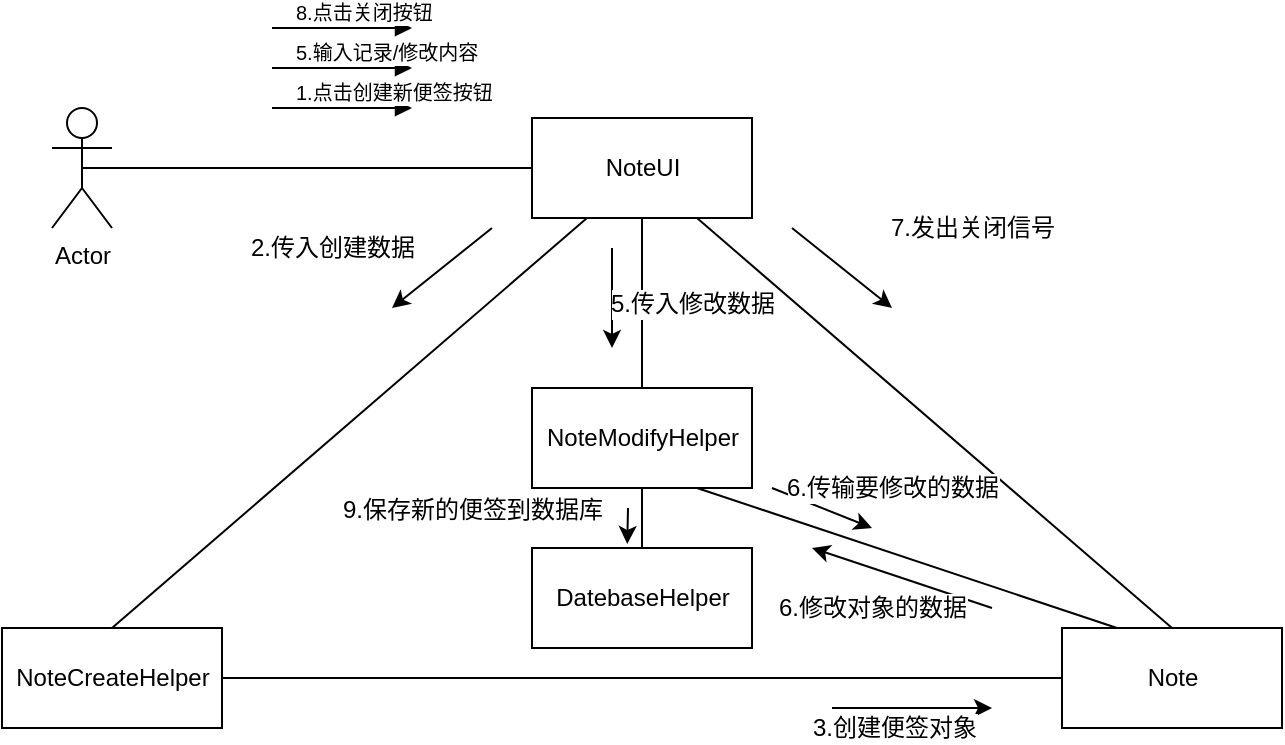 <mxfile version="12.2.4" pages="1"><diagram id="NjPy3cgBu3UWeTaJW43H" name="第 1 页"><mxGraphModel dx="805" dy="560" grid="1" gridSize="10" guides="1" tooltips="1" connect="1" arrows="1" fold="1" page="1" pageScale="1" pageWidth="827" pageHeight="1169" math="0" shadow="0"><root><mxCell id="0"/><mxCell id="1" parent="0"/><mxCell id="2" value="Actor" style="shape=umlActor;verticalLabelPosition=bottom;labelBackgroundColor=#ffffff;verticalAlign=top;html=1;" parent="1" vertex="1"><mxGeometry x="100" y="120" width="30" height="60" as="geometry"/></mxCell><mxCell id="3" value="NoteUI&lt;span style=&quot;color: rgba(0 , 0 , 0 , 0) ; font-family: monospace ; font-size: 0px&quot;&gt;%3CmxGraphModel%3E%3Croot%3E%3CmxCell%20id%3D%220%22%2F%3E%3CmxCell%20id%3D%221%22%20parent%3D%220%22%2F%3E%3CmxCell%20id%3D%222%22%20value%3D%22%22%20style%3D%22edgeStyle%3DorthogonalEdgeStyle%3Brounded%3D0%3BorthogonalLoop%3D1%3BjettySize%3Dauto%3Bhtml%3D1%3BentryX%3D0.1%3BentryY%3D0.59%3BentryDx%3D0%3BentryDy%3D0%3BentryPerimeter%3D0%3B%22%20edge%3D%221%22%20source%3D%228%22%20target%3D%2210%22%20parent%3D%221%22%3E%3CmxGeometry%20relative%3D%221%22%20as%3D%22geometry%22%3E%3CArray%20as%3D%22points%22%3E%3CmxPoint%20x%3D%22130%22%20y%3D%22144%22%2F%3E%3CmxPoint%20x%3D%22130%22%20y%3D%22144%22%2F%3E%3C%2FArray%3E%3C%2FmxGeometry%3E%3C%2FmxCell%3E%3CmxCell%20id%3D%223%22%20value%3D%22%E6%89%93%E5%BC%80%E4%BE%BF%E7%AD%BE%22%20style%3D%22text%3Bhtml%3D1%3Bresizable%3D0%3Bpoints%3D%5B%5D%3Balign%3Dcenter%3BverticalAlign%3Dmiddle%3BlabelBackgroundColor%3D%23ffffff%3B%22%20vertex%3D%221%22%20connectable%3D%220%22%20parent%3D%222%22%3E%3CmxGeometry%20x%3D%22-0.239%22%20y%3D%221%22%20relative%3D%221%22%20as%3D%22geometry%22%3E%3CmxPoint%20x%3D%229.5%22%20y%3D%22-3%22%20as%3D%22offset%22%2F%3E%3C%2FmxGeometry%3E%3C%2FmxCell%3E%3CmxCell%20id%3D%224%22%20value%3D%22%22%20style%3D%22edgeStyle%3DorthogonalEdgeStyle%3Brounded%3D0%3BorthogonalLoop%3D1%3BjettySize%3Dauto%3Bhtml%3D1%3B%22%20edge%3D%221%22%20source%3D%228%22%20target%3D%2211%22%20parent%3D%221%22%3E%3CmxGeometry%20relative%3D%221%22%20as%3D%22geometry%22%3E%3CArray%20as%3D%22points%22%3E%3CmxPoint%20x%3D%2290%22%20y%3D%22220%22%2F%3E%3CmxPoint%20x%3D%2290%22%20y%3D%22220%22%2F%3E%3C%2FArray%3E%3C%2FmxGeometry%3E%3C%2FmxCell%3E%3CmxCell%20id%3D%225%22%20value%3D%22%E9%95%BF%E6%8C%89%E7%89%B9%E6%AE%8A%E6%98%BE%E7%A4%BA%E7%9A%84%E5%86%85%E5%AE%B9%22%20style%3D%22text%3Bhtml%3D1%3Bresizable%3D0%3Bpoints%3D%5B%5D%3Balign%3Dcenter%3BverticalAlign%3Dmiddle%3BlabelBackgroundColor%3D%23ffffff%3B%22%20vertex%3D%221%22%20connectable%3D%220%22%20parent%3D%224%22%3E%3CmxGeometry%20x%3D%22-0.388%22%20relative%3D%221%22%20as%3D%22geometry%22%3E%3CmxPoint%20x%3D%2216.5%22%20y%3D%22-10%22%20as%3D%22offset%22%2F%3E%3C%2FmxGeometry%3E%3C%2FmxCell%3E%3CmxCell%20id%3D%226%22%20value%3D%22%22%20style%3D%22edgeStyle%3DorthogonalEdgeStyle%3Brounded%3D0%3BorthogonalLoop%3D1%3BjettySize%3Dauto%3Bhtml%3D1%3B%22%20edge%3D%221%22%20source%3D%228%22%20target%3D%229%22%20parent%3D%221%22%3E%3CmxGeometry%20relative%3D%221%22%20as%3D%22geometry%22%2F%3E%3C%2FmxCell%3E%3CmxCell%20id%3D%227%22%20value%3D%22%E7%82%B9%E5%87%BB%E5%8A%9F%E8%83%BD%E9%A1%B9%22%20style%3D%22text%3Bhtml%3D1%3Bresizable%3D0%3Bpoints%3D%5B%5D%3Balign%3Dcenter%3BverticalAlign%3Dmiddle%3BlabelBackgroundColor%3D%23ffffff%3B%22%20vertex%3D%221%22%20connectable%3D%220%22%20parent%3D%226%22%3E%3CmxGeometry%20x%3D%220.335%22%20relative%3D%221%22%20as%3D%22geometry%22%3E%3CmxPoint%20x%3D%22-26.5%22%20as%3D%22offset%22%2F%3E%3C%2FmxGeometry%3E%3C%2FmxCell%3E%3CmxCell%20id%3D%228%22%20value%3D%22User%22%20style%3D%22shape%3DumlLifeline%3Bparticipant%3DumlActor%3Bperimeter%3DlifelinePerimeter%3BwhiteSpace%3Dwrap%3Bhtml%3D1%3Bcontainer%3D1%3Bcollapsible%3D0%3BrecursiveResize%3D0%3BverticalAlign%3Dtop%3BspacingTop%3D36%3BlabelBackgroundColor%3D%23ffffff%3BoutlineConnect%3D0%3Bsize%3D40%3B%22%20vertex%3D%221%22%20parent%3D%221%22%3E%3CmxGeometry%20x%3D%2250%22%20y%3D%2260%22%20width%3D%2220%22%20height%3D%22500%22%20as%3D%22geometry%22%2F%3E%3C%2FmxCell%3E%3CmxCell%20id%3D%229%22%20value%3D%22QuickOperationForm%22%20style%3D%22shape%3DumlLifeline%3Bperimeter%3DlifelinePerimeter%3BwhiteSpace%3Dwrap%3Bhtml%3D1%3Bcontainer%3D1%3Bcollapsible%3D0%3BrecursiveResize%3D0%3BoutlineConnect%3D0%3B%22%20vertex%3D%221%22%20parent%3D%221%22%3E%3CmxGeometry%20x%3D%22110%22%20y%3D%2260%22%20width%3D%22115%22%20height%3D%22500%22%20as%3D%22geometry%22%2F%3E%3C%2FmxCell%3E%3CmxCell%20id%3D%2210%22%20value%3D%22%22%20style%3D%22html%3D1%3Bpoints%3D%5B%5D%3Bperimeter%3DorthogonalPerimeter%3B%22%20vertex%3D%221%22%20parent%3D%229%22%3E%3CmxGeometry%20x%3D%2252.5%22%20y%3D%2260%22%20width%3D%2210%22%20height%3D%2240%22%20as%3D%22geometry%22%2F%3E%3C%2FmxCell%3E%3CmxCell%20id%3D%2211%22%20value%3D%22%22%20style%3D%22html%3D1%3Bpoints%3D%5B%5D%3Bperimeter%3DorthogonalPerimeter%3B%22%20vertex%3D%221%22%20parent%3D%229%22%3E%3CmxGeometry%20x%3D%2252.5%22%20y%3D%22125%22%20width%3D%2210%22%20height%3D%2280%22%20as%3D%22geometry%22%2F%3E%3C%2FmxCell%3E%3CmxCell%20id%3D%2212%22%20value%3D%22%E6%8C%89%E6%A0%B7%E5%BC%8F%E6%98%BE%E7%A4%BA%E5%86%85%E5%AE%B9%22%20style%3D%22edgeStyle%3DorthogonalEdgeStyle%3Brounded%3D0%3BorthogonalLoop%3D1%3BjettySize%3Dauto%3Bhtml%3D1%3B%22%20edge%3D%221%22%20parent%3D%229%22%20source%3D%2211%22%20target%3D%2211%22%3E%3CmxGeometry%20x%3D%220.444%22%20y%3D%22-36%22%20relative%3D%221%22%20as%3D%22geometry%22%3E%3CmxPoint%20x%3D%2271%22%20y%3D%22-9%22%20as%3D%22offset%22%2F%3E%3CArray%20as%3D%22points%22%3E%3CmxPoint%20x%3D%2275%22%20y%3D%22180%22%2F%3E%3CmxPoint%20x%3D%2275%22%20y%3D%22200%22%2F%3E%3C%2FArray%3E%3C%2FmxGeometry%3E%3C%2FmxCell%3E%3CmxCell%20id%3D%2213%22%20value%3D%22%22%20style%3D%22html%3D1%3Bpoints%3D%5B%5D%3Bperimeter%3DorthogonalPerimeter%3B%22%20vertex%3D%221%22%20parent%3D%229%22%3E%3CmxGeometry%20x%3D%2252.5%22%20y%3D%22230%22%20width%3D%2210%22%20height%3D%22100%22%20as%3D%22geometry%22%2F%3E%3C%2FmxCell%3E%3CmxCell%20id%3D%2214%22%20value%3D%22%22%20style%3D%22edgeStyle%3DorthogonalEdgeStyle%3Brounded%3D0%3BorthogonalLoop%3D1%3BjettySize%3Dauto%3Bhtml%3D1%3BexitX%3D1.047%3BexitY%3D0.08%3BexitDx%3D0%3BexitDy%3D0%3BexitPerimeter%3D0%3B%22%20edge%3D%221%22%20parent%3D%229%22%20source%3D%2213%22%20target%3D%2213%22%3E%3CmxGeometry%20relative%3D%221%22%20as%3D%22geometry%22%3E%3CArray%20as%3D%22points%22%3E%3CmxPoint%20x%3D%2295%22%20y%3D%22280%22%2F%3E%3C%2FArray%3E%3C%2FmxGeometry%3E%3C%2FmxCell%3E%3CmxCell%20id%3D%2215%22%20value%3D%22%E5%BC%B9%E5%87%BA%E5%8A%9F%E8%83%BD%E9%A1%B9%22%20style%3D%22text%3Bhtml%3D1%3Bresizable%3D0%3Bpoints%3D%5B%5D%3Balign%3Dcenter%3BverticalAlign%3Dmiddle%3BlabelBackgroundColor%3D%23ffffff%3B%22%20vertex%3D%221%22%20connectable%3D%220%22%20parent%3D%2214%22%3E%3CmxGeometry%20x%3D%22-0.368%22%20y%3D%22-15%22%20relative%3D%221%22%20as%3D%22geometry%22%3E%3CmxPoint%20x%3D%2211.5%22%20y%3D%22-3%22%20as%3D%22offset%22%2F%3E%3C%2FmxGeometry%3E%3C%2FmxCell%3E%3CmxCell%20id%3D%2216%22%20value%3D%22QuickOperationController%22%20style%3D%22shape%3DumlLifeline%3Bperimeter%3DlifelinePerimeter%3BwhiteSpace%3Dwrap%3Bhtml%3D1%3Bcontainer%3D1%3Bcollapsible%3D0%3BrecursiveResize%3D0%3BoutlineConnect%3D0%3B%22%20vertex%3D%221%22%20parent%3D%221%22%3E%3CmxGeometry%20x%3D%22240%22%20y%3D%2260%22%20width%3D%22150%22%20height%3D%22500%22%20as%3D%22geometry%22%2F%3E%3C%2FmxCell%3E%3CmxCell%20id%3D%2217%22%20value%3D%22%22%20style%3D%22html%3D1%3Bpoints%3D%5B%5D%3Bperimeter%3DorthogonalPerimeter%3B%22%20vertex%3D%221%22%20parent%3D%2216%22%3E%3CmxGeometry%20x%3D%2270%22%20y%3D%2270%22%20width%3D%2210%22%20height%3D%2250%22%20as%3D%22geometry%22%2F%3E%3C%2FmxCell%3E%3CmxCell%20id%3D%2218%22%20value%3D%22%22%20style%3D%22html%3D1%3Bpoints%3D%5B%5D%3Bperimeter%3DorthogonalPerimeter%3B%22%20vertex%3D%221%22%20parent%3D%2216%22%3E%3CmxGeometry%20x%3D%2270%22%20y%3D%22150%22%20width%3D%2210%22%20height%3D%2260%22%20as%3D%22geometry%22%2F%3E%3C%2FmxCell%3E%3CmxCell%20id%3D%2219%22%20value%3D%22NoteContent%22%20style%3D%22shape%3DumlLifeline%3Bperimeter%3DlifelinePerimeter%3BwhiteSpace%3Dwrap%3Bhtml%3D1%3Bcontainer%3D1%3Bcollapsible%3D0%3BrecursiveResize%3D0%3BoutlineConnect%3D0%3B%22%20vertex%3D%221%22%20parent%3D%221%22%3E%3CmxGeometry%20x%3D%22420%22%20y%3D%2260%22%20width%3D%22120%22%20height%3D%22500%22%20as%3D%22geometry%22%2F%3E%3C%2FmxCell%3E%3CmxCell%20id%3D%2220%22%20value%3D%22%22%20style%3D%22html%3D1%3Bpoints%3D%5B%5D%3Bperimeter%3DorthogonalPerimeter%3B%22%20vertex%3D%221%22%20parent%3D%2219%22%3E%3CmxGeometry%20x%3D%2255%22%20y%3D%22110%22%20width%3D%2210%22%20height%3D%2220%22%20as%3D%22geometry%22%2F%3E%3C%2FmxCell%3E%3CmxCell%20id%3D%2221%22%20value%3D%22SpecialNoteContent%22%20style%3D%22html%3D1%3Bpoints%3D%5B%5D%3Bperimeter%3DorthogonalPerimeter%3Bshape%3DumlLifeline%3Bparticipant%3Dlabel%3BfontFamily%3DHelvetica%3BfontSize%3D12%3BfontColor%3D%23000000%3Balign%3Dcenter%3BstrokeColor%3D%23000000%3BfillColor%3D%23ffffff%3BrecursiveResize%3D0%3Bcontainer%3D1%3Bcollapsible%3D0%3B%22%20vertex%3D%221%22%20parent%3D%221%22%3E%3CmxGeometry%20x%3D%22560%22%20y%3D%2260%22%20width%3D%22130%22%20height%3D%22500%22%20as%3D%22geometry%22%2F%3E%3C%2FmxCell%3E%3CmxCell%20id%3D%2222%22%20value%3D%22%22%20style%3D%22html%3D1%3Bpoints%3D%5B%5D%3Bperimeter%3DorthogonalPerimeter%3B%22%20vertex%3D%221%22%20parent%3D%2221%22%3E%3CmxGeometry%20x%3D%2260%22%20y%3D%22115%22%20width%3D%2210%22%20height%3D%2230%22%20as%3D%22geometry%22%2F%3E%3C%2FmxCell%3E%3CmxCell%20id%3D%2223%22%20value%3D%22%22%20style%3D%22html%3D1%3Bpoints%3D%5B%5D%3Bperimeter%3DorthogonalPerimeter%3B%22%20vertex%3D%221%22%20parent%3D%2221%22%3E%3CmxGeometry%20x%3D%2260%22%20y%3D%22170%22%20width%3D%2210%22%20height%3D%2260%22%20as%3D%22geometry%22%2F%3E%3C%2FmxCell%3E%3CmxCell%20id%3D%2224%22%20value%3D%22%E6%9F%A5%E8%AF%A2%E4%BE%BF%E7%AD%BE%E5%86%85%E5%AE%B9%22%20style%3D%22edgeStyle%3DorthogonalEdgeStyle%3Brounded%3D0%3BorthogonalLoop%3D1%3BjettySize%3Dauto%3Bhtml%3D1%3B%22%20edge%3D%221%22%20source%3D%2210%22%20target%3D%2217%22%20parent%3D%221%22%3E%3CmxGeometry%20relative%3D%221%22%20as%3D%22geometry%22%3E%3CArray%20as%3D%22points%22%3E%3CmxPoint%20x%3D%22240%22%20y%3D%22155%22%2F%3E%3CmxPoint%20x%3D%22240%22%20y%3D%22155%22%2F%3E%3C%2FArray%3E%3C%2FmxGeometry%3E%3C%2FmxCell%3E%3CmxCell%20id%3D%2225%22%20value%3D%22%22%20style%3D%22edgeStyle%3DorthogonalEdgeStyle%3Brounded%3D0%3BorthogonalLoop%3D1%3BjettySize%3Dauto%3Bhtml%3D1%3B%22%20edge%3D%221%22%20source%3D%2213%22%20target%3D%2229%22%20parent%3D%221%22%3E%3CmxGeometry%20relative%3D%221%22%20as%3D%22geometry%22%3E%3CArray%20as%3D%22points%22%3E%3CmxPoint%20x%3D%22730%22%20y%3D%22370%22%2F%3E%3CmxPoint%20x%3D%22730%22%20y%3D%22370%22%2F%3E%3C%2FArray%3E%3CmxPoint%20x%3D%22310%22%20y%3D%22380%22%20as%3D%22targetPoint%22%2F%3E%3C%2FmxGeometry%3E%3C%2FmxCell%3E%3CmxCell%20id%3D%2226%22%20value%3D%22%E8%B0%83%E7%94%A8%E6%9C%8D%E5%8A%A1%22%20style%3D%22text%3Bhtml%3D1%3Bresizable%3D0%3Bpoints%3D%5B%5D%3Balign%3Dcenter%3BverticalAlign%3Dmiddle%3BlabelBackgroundColor%3D%23ffffff%3B%22%20vertex%3D%221%22%20connectable%3D%220%22%20parent%3D%2225%22%3E%3CmxGeometry%20x%3D%22-0.014%22%20y%3D%226%22%20relative%3D%221%22%20as%3D%22geometry%22%3E%3CmxPoint%20x%3D%22-6%22%20y%3D%226%22%20as%3D%22offset%22%2F%3E%3C%2FmxGeometry%3E%3C%2FmxCell%3E%3CmxCell%20id%3D%2227%22%20value%3D%22%E6%9F%A5%E8%AF%A2%E4%BE%BF%E7%AD%BE%E5%86%85%E5%AE%B9%22%20style%3D%22edgeStyle%3DorthogonalEdgeStyle%3Brounded%3D0%3BorthogonalLoop%3D1%3BjettySize%3Dauto%3Bhtml%3D1%3B%22%20edge%3D%221%22%20source%3D%2217%22%20target%3D%2220%22%20parent%3D%221%22%3E%3CmxGeometry%20relative%3D%221%22%20as%3D%22geometry%22%3E%3CmxPoint%20x%3D%22400%22%20y%3D%22175%22%20as%3D%22targetPoint%22%2F%3E%3CArray%20as%3D%22points%22%3E%3CmxPoint%20x%3D%22460%22%20y%3D%22170%22%2F%3E%3CmxPoint%20x%3D%22460%22%20y%3D%22170%22%2F%3E%3C%2FArray%3E%3C%2FmxGeometry%3E%3C%2FmxCell%3E%3CmxCell%20id%3D%2228%22%20value%3D%22ServiceItem%22%20style%3D%22html%3D1%3Bpoints%3D%5B%5D%3Bperimeter%3DorthogonalPerimeter%3Bshape%3DumlLifeline%3Bparticipant%3Dlabel%3BfontFamily%3DHelvetica%3BfontSize%3D12%3BfontColor%3D%23000000%3Balign%3Dcenter%3BstrokeColor%3D%23000000%3BfillColor%3D%23ffffff%3BrecursiveResize%3D0%3Bcontainer%3D1%3Bcollapsible%3D0%3B%22%20vertex%3D%221%22%20parent%3D%221%22%3E%3CmxGeometry%20x%3D%22860%22%20y%3D%2260%22%20width%3D%22130%22%20height%3D%22500%22%20as%3D%22geometry%22%2F%3E%3C%2FmxCell%3E%3CmxCell%20id%3D%2229%22%20value%3D%22%22%20style%3D%22html%3D1%3Bpoints%3D%5B%5D%3Bperimeter%3DorthogonalPerimeter%3B%22%20vertex%3D%221%22%20parent%3D%2228%22%3E%3CmxGeometry%20x%3D%2260%22%20y%3D%22290%22%20width%3D%2210%22%20height%3D%2260%22%20as%3D%22geometry%22%2F%3E%3C%2FmxCell%3E%3CmxCell%20id%3D%2230%22%20value%3D%22NoteStyle%22%20style%3D%22html%3D1%3Bpoints%3D%5B%5D%3Bperimeter%3DorthogonalPerimeter%3Bshape%3DumlLifeline%3Bparticipant%3Dlabel%3BfontFamily%3DHelvetica%3BfontSize%3D12%3BfontColor%3D%23000000%3Balign%3Dcenter%3BstrokeColor%3D%23000000%3BfillColor%3D%23ffffff%3BrecursiveResize%3D0%3Bcontainer%3D1%3Bcollapsible%3D0%3B%22%20vertex%3D%221%22%20parent%3D%221%22%3E%3CmxGeometry%20x%3D%22710%22%20y%3D%2260%22%20width%3D%22130%22%20height%3D%22500%22%20as%3D%22geometry%22%2F%3E%3C%2FmxCell%3E%3CmxCell%20id%3D%2231%22%20value%3D%22%22%20style%3D%22html%3D1%3Bpoints%3D%5B%5D%3Bperimeter%3DorthogonalPerimeter%3B%22%20vertex%3D%221%22%20parent%3D%2230%22%3E%3CmxGeometry%20x%3D%2260%22%20y%3D%2280%22%20width%3D%2210%22%20height%3D%2240%22%20as%3D%22geometry%22%2F%3E%3C%2FmxCell%3E%3CmxCell%20id%3D%2232%22%20value%3D%22%22%20style%3D%22edgeStyle%3DorthogonalEdgeStyle%3Brounded%3D0%3BorthogonalLoop%3D1%3BjettySize%3Dauto%3Bhtml%3D1%3B%22%20edge%3D%221%22%20source%3D%2220%22%20target%3D%2222%22%20parent%3D%221%22%3E%3CmxGeometry%20relative%3D%221%22%20as%3D%22geometry%22%3E%3CArray%20as%3D%22points%22%3E%3CmxPoint%20x%3D%22510%22%20y%3D%22190%22%2F%3E%3CmxPoint%20x%3D%22510%22%20y%3D%22190%22%2F%3E%3C%2FArray%3E%3C%2FmxGeometry%3E%3C%2FmxCell%3E%3CmxCell%20id%3D%2233%22%20value%3D%22%E6%9F%A5%E8%AF%A2%E4%BE%BF%E7%AD%BE%E5%86%85%E5%AE%B9%22%20style%3D%22text%3Bhtml%3D1%3Bresizable%3D0%3Bpoints%3D%5B%5D%3Balign%3Dcenter%3BverticalAlign%3Dmiddle%3BlabelBackgroundColor%3D%23ffffff%3B%22%20vertex%3D%221%22%20connectable%3D%220%22%20parent%3D%2232%22%3E%3CmxGeometry%20x%3D%22-0.156%22%20y%3D%22-1%22%20relative%3D%221%22%20as%3D%22geometry%22%3E%3CmxPoint%20as%3D%22offset%22%2F%3E%3C%2FmxGeometry%3E%3C%2FmxCell%3E%3CmxCell%20id%3D%2234%22%20value%3D%22%22%20style%3D%22edgeStyle%3DorthogonalEdgeStyle%3Brounded%3D0%3BorthogonalLoop%3D1%3BjettySize%3Dauto%3Bhtml%3D1%3B%22%20edge%3D%221%22%20source%3D%2217%22%20target%3D%2231%22%20parent%3D%221%22%3E%3CmxGeometry%20relative%3D%221%22%20as%3D%22geometry%22%3E%3CmxPoint%20x%3D%22400%22%20y%3D%22155%22%20as%3D%22targetPoint%22%2F%3E%3CArray%20as%3D%22points%22%3E%3CmxPoint%20x%3D%22400%22%20y%3D%22150%22%2F%3E%3CmxPoint%20x%3D%22400%22%20y%3D%22150%22%2F%3E%3C%2FArray%3E%3C%2FmxGeometry%3E%3C%2FmxCell%3E%3CmxCell%20id%3D%2235%22%20value%3D%22%E6%9F%A5%E8%AF%A2%E4%BE%BF%E7%AD%BE%E6%A0%B7%E5%BC%8F%22%20style%3D%22text%3Bhtml%3D1%3Bresizable%3D0%3Bpoints%3D%5B%5D%3Balign%3Dcenter%3BverticalAlign%3Dmiddle%3BlabelBackgroundColor%3D%23ffffff%3B%22%20vertex%3D%221%22%20connectable%3D%220%22%20parent%3D%2234%22%3E%3CmxGeometry%20x%3D%22-0.169%22%20y%3D%22-2%22%20relative%3D%221%22%20as%3D%22geometry%22%3E%3CmxPoint%20as%3D%22offset%22%2F%3E%3C%2FmxGeometry%3E%3C%2FmxCell%3E%3CmxCell%20id%3D%2236%22%20value%3D%22%22%20style%3D%22edgeStyle%3DorthogonalEdgeStyle%3Brounded%3D0%3BorthogonalLoop%3D1%3BjettySize%3Dauto%3Bhtml%3D1%3B%22%20edge%3D%221%22%20source%3D%2211%22%20target%3D%2218%22%20parent%3D%221%22%3E%3CmxGeometry%20relative%3D%221%22%20as%3D%22geometry%22%3E%3CArray%20as%3D%22points%22%3E%3CmxPoint%20x%3D%22280%22%20y%3D%22225%22%2F%3E%3CmxPoint%20x%3D%22280%22%20y%3D%22225%22%2F%3E%3C%2FArray%3E%3C%2FmxGeometry%3E%3C%2FmxCell%3E%3CmxCell%20id%3D%2237%22%20value%3D%22%E6%9F%A5%E8%AF%A2%E5%AF%B9%E5%BA%94%E5%8A%9F%E8%83%BD%22%20style%3D%22text%3Bhtml%3D1%3Bresizable%3D0%3Bpoints%3D%5B%5D%3Balign%3Dcenter%3BverticalAlign%3Dmiddle%3BlabelBackgroundColor%3D%23ffffff%3B%22%20vertex%3D%221%22%20connectable%3D%220%22%20parent%3D%2236%22%3E%3CmxGeometry%20x%3D%220.564%22%20y%3D%22-51%22%20relative%3D%221%22%20as%3D%22geometry%22%3E%3CmxPoint%20x%3D%22-50%22%20y%3D%22-50%22%20as%3D%22offset%22%2F%3E%3C%2FmxGeometry%3E%3C%2FmxCell%3E%3CmxCell%20id%3D%2238%22%20value%3D%22%22%20style%3D%22edgeStyle%3DorthogonalEdgeStyle%3Brounded%3D0%3BorthogonalLoop%3D1%3BjettySize%3Dauto%3Bhtml%3D1%3B%22%20edge%3D%221%22%20source%3D%2218%22%20target%3D%2223%22%20parent%3D%221%22%3E%3CmxGeometry%20relative%3D%221%22%20as%3D%22geometry%22%3E%3CmxPoint%20x%3D%22400%22%20y%3D%22240%22%20as%3D%22targetPoint%22%2F%3E%3CArray%20as%3D%22points%22%3E%3CmxPoint%20x%3D%22400%22%20y%3D%22260%22%2F%3E%3CmxPoint%20x%3D%22400%22%20y%3D%22260%22%2F%3E%3C%2FArray%3E%3C%2FmxGeometry%3E%3C%2FmxCell%3E%3CmxCell%20id%3D%2239%22%20value%3D%22%E6%9F%A5%E8%AF%A2%E5%AF%B9%E5%BA%94%E5%8A%9F%E8%83%BD%22%20style%3D%22text%3Bhtml%3D1%3Bresizable%3D0%3Bpoints%3D%5B%5D%3Balign%3Dcenter%3BverticalAlign%3Dmiddle%3BlabelBackgroundColor%3D%23ffffff%3B%22%20vertex%3D%221%22%20connectable%3D%220%22%20parent%3D%2238%22%3E%3CmxGeometry%20x%3D%22-0.073%22%20y%3D%22-3%22%20relative%3D%221%22%20as%3D%22geometry%22%3E%3CmxPoint%20as%3D%22offset%22%2F%3E%3C%2FmxGeometry%3E%3C%2FmxCell%3E%3C%2Froot%3E%3C%2FmxGraphModel%3E&lt;/span&gt;&lt;span style=&quot;color: rgba(0 , 0 , 0 , 0) ; font-family: monospace ; font-size: 0px&quot;&gt;%3CmxGraphModel%3E%3Croot%3E%3CmxCell%20id%3D%220%22%2F%3E%3CmxCell%20id%3D%221%22%20parent%3D%220%22%2F%3E%3CmxCell%20id%3D%222%22%20value%3D%22%22%20style%3D%22edgeStyle%3DorthogonalEdgeStyle%3Brounded%3D0%3BorthogonalLoop%3D1%3BjettySize%3Dauto%3Bhtml%3D1%3BentryX%3D0.1%3BentryY%3D0.59%3BentryDx%3D0%3BentryDy%3D0%3BentryPerimeter%3D0%3B%22%20edge%3D%221%22%20source%3D%228%22%20target%3D%2210%22%20parent%3D%221%22%3E%3CmxGeometry%20relative%3D%221%22%20as%3D%22geometry%22%3E%3CArray%20as%3D%22points%22%3E%3CmxPoint%20x%3D%22130%22%20y%3D%22144%22%2F%3E%3CmxPoint%20x%3D%22130%22%20y%3D%22144%22%2F%3E%3C%2FArray%3E%3C%2FmxGeometry%3E%3C%2FmxCell%3E%3CmxCell%20id%3D%223%22%20value%3D%22%E6%89%93%E5%BC%80%E4%BE%BF%E7%AD%BE%22%20style%3D%22text%3Bhtml%3D1%3Bresizable%3D0%3Bpoints%3D%5B%5D%3Balign%3Dcenter%3BverticalAlign%3Dmiddle%3BlabelBackgroundColor%3D%23ffffff%3B%22%20vertex%3D%221%22%20connectable%3D%220%22%20parent%3D%222%22%3E%3CmxGeometry%20x%3D%22-0.239%22%20y%3D%221%22%20relative%3D%221%22%20as%3D%22geometry%22%3E%3CmxPoint%20x%3D%229.5%22%20y%3D%22-3%22%20as%3D%22offset%22%2F%3E%3C%2FmxGeometry%3E%3C%2FmxCell%3E%3CmxCell%20id%3D%224%22%20value%3D%22%22%20style%3D%22edgeStyle%3DorthogonalEdgeStyle%3Brounded%3D0%3BorthogonalLoop%3D1%3BjettySize%3Dauto%3Bhtml%3D1%3B%22%20edge%3D%221%22%20source%3D%228%22%20target%3D%2211%22%20parent%3D%221%22%3E%3CmxGeometry%20relative%3D%221%22%20as%3D%22geometry%22%3E%3CArray%20as%3D%22points%22%3E%3CmxPoint%20x%3D%2290%22%20y%3D%22220%22%2F%3E%3CmxPoint%20x%3D%2290%22%20y%3D%22220%22%2F%3E%3C%2FArray%3E%3C%2FmxGeometry%3E%3C%2FmxCell%3E%3CmxCell%20id%3D%225%22%20value%3D%22%E9%95%BF%E6%8C%89%E7%89%B9%E6%AE%8A%E6%98%BE%E7%A4%BA%E7%9A%84%E5%86%85%E5%AE%B9%22%20style%3D%22text%3Bhtml%3D1%3Bresizable%3D0%3Bpoints%3D%5B%5D%3Balign%3Dcenter%3BverticalAlign%3Dmiddle%3BlabelBackgroundColor%3D%23ffffff%3B%22%20vertex%3D%221%22%20connectable%3D%220%22%20parent%3D%224%22%3E%3CmxGeometry%20x%3D%22-0.388%22%20relative%3D%221%22%20as%3D%22geometry%22%3E%3CmxPoint%20x%3D%2216.5%22%20y%3D%22-10%22%20as%3D%22offset%22%2F%3E%3C%2FmxGeometry%3E%3C%2FmxCell%3E%3CmxCell%20id%3D%226%22%20value%3D%22%22%20style%3D%22edgeStyle%3DorthogonalEdgeStyle%3Brounded%3D0%3BorthogonalLoop%3D1%3BjettySize%3Dauto%3Bhtml%3D1%3B%22%20edge%3D%221%22%20source%3D%228%22%20target%3D%229%22%20parent%3D%221%22%3E%3CmxGeometry%20relative%3D%221%22%20as%3D%22geometry%22%2F%3E%3C%2FmxCell%3E%3CmxCell%20id%3D%227%22%20value%3D%22%E7%82%B9%E5%87%BB%E5%8A%9F%E8%83%BD%E9%A1%B9%22%20style%3D%22text%3Bhtml%3D1%3Bresizable%3D0%3Bpoints%3D%5B%5D%3Balign%3Dcenter%3BverticalAlign%3Dmiddle%3BlabelBackgroundColor%3D%23ffffff%3B%22%20vertex%3D%221%22%20connectable%3D%220%22%20parent%3D%226%22%3E%3CmxGeometry%20x%3D%220.335%22%20relative%3D%221%22%20as%3D%22geometry%22%3E%3CmxPoint%20x%3D%22-26.5%22%20as%3D%22offset%22%2F%3E%3C%2FmxGeometry%3E%3C%2FmxCell%3E%3CmxCell%20id%3D%228%22%20value%3D%22User%22%20style%3D%22shape%3DumlLifeline%3Bparticipant%3DumlActor%3Bperimeter%3DlifelinePerimeter%3BwhiteSpace%3Dwrap%3Bhtml%3D1%3Bcontainer%3D1%3Bcollapsible%3D0%3BrecursiveResize%3D0%3BverticalAlign%3Dtop%3BspacingTop%3D36%3BlabelBackgroundColor%3D%23ffffff%3BoutlineConnect%3D0%3Bsize%3D40%3B%22%20vertex%3D%221%22%20parent%3D%221%22%3E%3CmxGeometry%20x%3D%2250%22%20y%3D%2260%22%20width%3D%2220%22%20height%3D%22500%22%20as%3D%22geometry%22%2F%3E%3C%2FmxCell%3E%3CmxCell%20id%3D%229%22%20value%3D%22QuickOperationForm%22%20style%3D%22shape%3DumlLifeline%3Bperimeter%3DlifelinePerimeter%3BwhiteSpace%3Dwrap%3Bhtml%3D1%3Bcontainer%3D1%3Bcollapsible%3D0%3BrecursiveResize%3D0%3BoutlineConnect%3D0%3B%22%20vertex%3D%221%22%20parent%3D%221%22%3E%3CmxGeometry%20x%3D%22110%22%20y%3D%2260%22%20width%3D%22115%22%20height%3D%22500%22%20as%3D%22geometry%22%2F%3E%3C%2FmxCell%3E%3CmxCell%20id%3D%2210%22%20value%3D%22%22%20style%3D%22html%3D1%3Bpoints%3D%5B%5D%3Bperimeter%3DorthogonalPerimeter%3B%22%20vertex%3D%221%22%20parent%3D%229%22%3E%3CmxGeometry%20x%3D%2252.5%22%20y%3D%2260%22%20width%3D%2210%22%20height%3D%2240%22%20as%3D%22geometry%22%2F%3E%3C%2FmxCell%3E%3CmxCell%20id%3D%2211%22%20value%3D%22%22%20style%3D%22html%3D1%3Bpoints%3D%5B%5D%3Bperimeter%3DorthogonalPerimeter%3B%22%20vertex%3D%221%22%20parent%3D%229%22%3E%3CmxGeometry%20x%3D%2252.5%22%20y%3D%22125%22%20width%3D%2210%22%20height%3D%2280%22%20as%3D%22geometry%22%2F%3E%3C%2FmxCell%3E%3CmxCell%20id%3D%2212%22%20value%3D%22%E6%8C%89%E6%A0%B7%E5%BC%8F%E6%98%BE%E7%A4%BA%E5%86%85%E5%AE%B9%22%20style%3D%22edgeStyle%3DorthogonalEdgeStyle%3Brounded%3D0%3BorthogonalLoop%3D1%3BjettySize%3Dauto%3Bhtml%3D1%3B%22%20edge%3D%221%22%20parent%3D%229%22%20source%3D%2211%22%20target%3D%2211%22%3E%3CmxGeometry%20x%3D%220.444%22%20y%3D%22-36%22%20relative%3D%221%22%20as%3D%22geometry%22%3E%3CmxPoint%20x%3D%2271%22%20y%3D%22-9%22%20as%3D%22offset%22%2F%3E%3CArray%20as%3D%22points%22%3E%3CmxPoint%20x%3D%2275%22%20y%3D%22180%22%2F%3E%3CmxPoint%20x%3D%2275%22%20y%3D%22200%22%2F%3E%3C%2FArray%3E%3C%2FmxGeometry%3E%3C%2FmxCell%3E%3CmxCell%20id%3D%2213%22%20value%3D%22%22%20style%3D%22html%3D1%3Bpoints%3D%5B%5D%3Bperimeter%3DorthogonalPerimeter%3B%22%20vertex%3D%221%22%20parent%3D%229%22%3E%3CmxGeometry%20x%3D%2252.5%22%20y%3D%22230%22%20width%3D%2210%22%20height%3D%22100%22%20as%3D%22geometry%22%2F%3E%3C%2FmxCell%3E%3CmxCell%20id%3D%2214%22%20value%3D%22%22%20style%3D%22edgeStyle%3DorthogonalEdgeStyle%3Brounded%3D0%3BorthogonalLoop%3D1%3BjettySize%3Dauto%3Bhtml%3D1%3BexitX%3D1.047%3BexitY%3D0.08%3BexitDx%3D0%3BexitDy%3D0%3BexitPerimeter%3D0%3B%22%20edge%3D%221%22%20parent%3D%229%22%20source%3D%2213%22%20target%3D%2213%22%3E%3CmxGeometry%20relative%3D%221%22%20as%3D%22geometry%22%3E%3CArray%20as%3D%22points%22%3E%3CmxPoint%20x%3D%2295%22%20y%3D%22280%22%2F%3E%3C%2FArray%3E%3C%2FmxGeometry%3E%3C%2FmxCell%3E%3CmxCell%20id%3D%2215%22%20value%3D%22%E5%BC%B9%E5%87%BA%E5%8A%9F%E8%83%BD%E9%A1%B9%22%20style%3D%22text%3Bhtml%3D1%3Bresizable%3D0%3Bpoints%3D%5B%5D%3Balign%3Dcenter%3BverticalAlign%3Dmiddle%3BlabelBackgroundColor%3D%23ffffff%3B%22%20vertex%3D%221%22%20connectable%3D%220%22%20parent%3D%2214%22%3E%3CmxGeometry%20x%3D%22-0.368%22%20y%3D%22-15%22%20relative%3D%221%22%20as%3D%22geometry%22%3E%3CmxPoint%20x%3D%2211.5%22%20y%3D%22-3%22%20as%3D%22offset%22%2F%3E%3C%2FmxGeometry%3E%3C%2FmxCell%3E%3CmxCell%20id%3D%2216%22%20value%3D%22QuickOperationController%22%20style%3D%22shape%3DumlLifeline%3Bperimeter%3DlifelinePerimeter%3BwhiteSpace%3Dwrap%3Bhtml%3D1%3Bcontainer%3D1%3Bcollapsible%3D0%3BrecursiveResize%3D0%3BoutlineConnect%3D0%3B%22%20vertex%3D%221%22%20parent%3D%221%22%3E%3CmxGeometry%20x%3D%22240%22%20y%3D%2260%22%20width%3D%22150%22%20height%3D%22500%22%20as%3D%22geometry%22%2F%3E%3C%2FmxCell%3E%3CmxCell%20id%3D%2217%22%20value%3D%22%22%20style%3D%22html%3D1%3Bpoints%3D%5B%5D%3Bperimeter%3DorthogonalPerimeter%3B%22%20vertex%3D%221%22%20parent%3D%2216%22%3E%3CmxGeometry%20x%3D%2270%22%20y%3D%2270%22%20width%3D%2210%22%20height%3D%2250%22%20as%3D%22geometry%22%2F%3E%3C%2FmxCell%3E%3CmxCell%20id%3D%2218%22%20value%3D%22%22%20style%3D%22html%3D1%3Bpoints%3D%5B%5D%3Bperimeter%3DorthogonalPerimeter%3B%22%20vertex%3D%221%22%20parent%3D%2216%22%3E%3CmxGeometry%20x%3D%2270%22%20y%3D%22150%22%20width%3D%2210%22%20height%3D%2260%22%20as%3D%22geometry%22%2F%3E%3C%2FmxCell%3E%3CmxCell%20id%3D%2219%22%20value%3D%22NoteContent%22%20style%3D%22shape%3DumlLifeline%3Bperimeter%3DlifelinePerimeter%3BwhiteSpace%3Dwrap%3Bhtml%3D1%3Bcontainer%3D1%3Bcollapsible%3D0%3BrecursiveResize%3D0%3BoutlineConnect%3D0%3B%22%20vertex%3D%221%22%20parent%3D%221%22%3E%3CmxGeometry%20x%3D%22420%22%20y%3D%2260%22%20width%3D%22120%22%20height%3D%22500%22%20as%3D%22geometry%22%2F%3E%3C%2FmxCell%3E%3CmxCell%20id%3D%2220%22%20value%3D%22%22%20style%3D%22html%3D1%3Bpoints%3D%5B%5D%3Bperimeter%3DorthogonalPerimeter%3B%22%20vertex%3D%221%22%20parent%3D%2219%22%3E%3CmxGeometry%20x%3D%2255%22%20y%3D%22110%22%20width%3D%2210%22%20height%3D%2220%22%20as%3D%22geometry%22%2F%3E%3C%2FmxCell%3E%3CmxCell%20id%3D%2221%22%20value%3D%22SpecialNoteContent%22%20style%3D%22html%3D1%3Bpoints%3D%5B%5D%3Bperimeter%3DorthogonalPerimeter%3Bshape%3DumlLifeline%3Bparticipant%3Dlabel%3BfontFamily%3DHelvetica%3BfontSize%3D12%3BfontColor%3D%23000000%3Balign%3Dcenter%3BstrokeColor%3D%23000000%3BfillColor%3D%23ffffff%3BrecursiveResize%3D0%3Bcontainer%3D1%3Bcollapsible%3D0%3B%22%20vertex%3D%221%22%20parent%3D%221%22%3E%3CmxGeometry%20x%3D%22560%22%20y%3D%2260%22%20width%3D%22130%22%20height%3D%22500%22%20as%3D%22geometry%22%2F%3E%3C%2FmxCell%3E%3CmxCell%20id%3D%2222%22%20value%3D%22%22%20style%3D%22html%3D1%3Bpoints%3D%5B%5D%3Bperimeter%3DorthogonalPerimeter%3B%22%20vertex%3D%221%22%20parent%3D%2221%22%3E%3CmxGeometry%20x%3D%2260%22%20y%3D%22115%22%20width%3D%2210%22%20height%3D%2230%22%20as%3D%22geometry%22%2F%3E%3C%2FmxCell%3E%3CmxCell%20id%3D%2223%22%20value%3D%22%22%20style%3D%22html%3D1%3Bpoints%3D%5B%5D%3Bperimeter%3DorthogonalPerimeter%3B%22%20vertex%3D%221%22%20parent%3D%2221%22%3E%3CmxGeometry%20x%3D%2260%22%20y%3D%22170%22%20width%3D%2210%22%20height%3D%2260%22%20as%3D%22geometry%22%2F%3E%3C%2FmxCell%3E%3CmxCell%20id%3D%2224%22%20value%3D%22%E6%9F%A5%E8%AF%A2%E4%BE%BF%E7%AD%BE%E5%86%85%E5%AE%B9%22%20style%3D%22edgeStyle%3DorthogonalEdgeStyle%3Brounded%3D0%3BorthogonalLoop%3D1%3BjettySize%3Dauto%3Bhtml%3D1%3B%22%20edge%3D%221%22%20source%3D%2210%22%20target%3D%2217%22%20parent%3D%221%22%3E%3CmxGeometry%20relative%3D%221%22%20as%3D%22geometry%22%3E%3CArray%20as%3D%22points%22%3E%3CmxPoint%20x%3D%22240%22%20y%3D%22155%22%2F%3E%3CmxPoint%20x%3D%22240%22%20y%3D%22155%22%2F%3E%3C%2FArray%3E%3C%2FmxGeometry%3E%3C%2FmxCell%3E%3CmxCell%20id%3D%2225%22%20value%3D%22%22%20style%3D%22edgeStyle%3DorthogonalEdgeStyle%3Brounded%3D0%3BorthogonalLoop%3D1%3BjettySize%3Dauto%3Bhtml%3D1%3B%22%20edge%3D%221%22%20source%3D%2213%22%20target%3D%2229%22%20parent%3D%221%22%3E%3CmxGeometry%20relative%3D%221%22%20as%3D%22geometry%22%3E%3CArray%20as%3D%22points%22%3E%3CmxPoint%20x%3D%22730%22%20y%3D%22370%22%2F%3E%3CmxPoint%20x%3D%22730%22%20y%3D%22370%22%2F%3E%3C%2FArray%3E%3CmxPoint%20x%3D%22310%22%20y%3D%22380%22%20as%3D%22targetPoint%22%2F%3E%3C%2FmxGeometry%3E%3C%2FmxCell%3E%3CmxCell%20id%3D%2226%22%20value%3D%22%E8%B0%83%E7%94%A8%E6%9C%8D%E5%8A%A1%22%20style%3D%22text%3Bhtml%3D1%3Bresizable%3D0%3Bpoints%3D%5B%5D%3Balign%3Dcenter%3BverticalAlign%3Dmiddle%3BlabelBackgroundColor%3D%23ffffff%3B%22%20vertex%3D%221%22%20connectable%3D%220%22%20parent%3D%2225%22%3E%3CmxGeometry%20x%3D%22-0.014%22%20y%3D%226%22%20relative%3D%221%22%20as%3D%22geometry%22%3E%3CmxPoint%20x%3D%22-6%22%20y%3D%226%22%20as%3D%22offset%22%2F%3E%3C%2FmxGeometry%3E%3C%2FmxCell%3E%3CmxCell%20id%3D%2227%22%20value%3D%22%E6%9F%A5%E8%AF%A2%E4%BE%BF%E7%AD%BE%E5%86%85%E5%AE%B9%22%20style%3D%22edgeStyle%3DorthogonalEdgeStyle%3Brounded%3D0%3BorthogonalLoop%3D1%3BjettySize%3Dauto%3Bhtml%3D1%3B%22%20edge%3D%221%22%20source%3D%2217%22%20target%3D%2220%22%20parent%3D%221%22%3E%3CmxGeometry%20relative%3D%221%22%20as%3D%22geometry%22%3E%3CmxPoint%20x%3D%22400%22%20y%3D%22175%22%20as%3D%22targetPoint%22%2F%3E%3CArray%20as%3D%22points%22%3E%3CmxPoint%20x%3D%22460%22%20y%3D%22170%22%2F%3E%3CmxPoint%20x%3D%22460%22%20y%3D%22170%22%2F%3E%3C%2FArray%3E%3C%2FmxGeometry%3E%3C%2FmxCell%3E%3CmxCell%20id%3D%2228%22%20value%3D%22ServiceItem%22%20style%3D%22html%3D1%3Bpoints%3D%5B%5D%3Bperimeter%3DorthogonalPerimeter%3Bshape%3DumlLifeline%3Bparticipant%3Dlabel%3BfontFamily%3DHelvetica%3BfontSize%3D12%3BfontColor%3D%23000000%3Balign%3Dcenter%3BstrokeColor%3D%23000000%3BfillColor%3D%23ffffff%3BrecursiveResize%3D0%3Bcontainer%3D1%3Bcollapsible%3D0%3B%22%20vertex%3D%221%22%20parent%3D%221%22%3E%3CmxGeometry%20x%3D%22860%22%20y%3D%2260%22%20width%3D%22130%22%20height%3D%22500%22%20as%3D%22geometry%22%2F%3E%3C%2FmxCell%3E%3CmxCell%20id%3D%2229%22%20value%3D%22%22%20style%3D%22html%3D1%3Bpoints%3D%5B%5D%3Bperimeter%3DorthogonalPerimeter%3B%22%20vertex%3D%221%22%20parent%3D%2228%22%3E%3CmxGeometry%20x%3D%2260%22%20y%3D%22290%22%20width%3D%2210%22%20height%3D%2260%22%20as%3D%22geometry%22%2F%3E%3C%2FmxCell%3E%3CmxCell%20id%3D%2230%22%20value%3D%22NoteStyle%22%20style%3D%22html%3D1%3Bpoints%3D%5B%5D%3Bperimeter%3DorthogonalPerimeter%3Bshape%3DumlLifeline%3Bparticipant%3Dlabel%3BfontFamily%3DHelvetica%3BfontSize%3D12%3BfontColor%3D%23000000%3Balign%3Dcenter%3BstrokeColor%3D%23000000%3BfillColor%3D%23ffffff%3BrecursiveResize%3D0%3Bcontainer%3D1%3Bcollapsible%3D0%3B%22%20vertex%3D%221%22%20parent%3D%221%22%3E%3CmxGeometry%20x%3D%22710%22%20y%3D%2260%22%20width%3D%22130%22%20height%3D%22500%22%20as%3D%22geometry%22%2F%3E%3C%2FmxCell%3E%3CmxCell%20id%3D%2231%22%20value%3D%22%22%20style%3D%22html%3D1%3Bpoints%3D%5B%5D%3Bperimeter%3DorthogonalPerimeter%3B%22%20vertex%3D%221%22%20parent%3D%2230%22%3E%3CmxGeometry%20x%3D%2260%22%20y%3D%2280%22%20width%3D%2210%22%20height%3D%2240%22%20as%3D%22geometry%22%2F%3E%3C%2FmxCell%3E%3CmxCell%20id%3D%2232%22%20value%3D%22%22%20style%3D%22edgeStyle%3DorthogonalEdgeStyle%3Brounded%3D0%3BorthogonalLoop%3D1%3BjettySize%3Dauto%3Bhtml%3D1%3B%22%20edge%3D%221%22%20source%3D%2220%22%20target%3D%2222%22%20parent%3D%221%22%3E%3CmxGeometry%20relative%3D%221%22%20as%3D%22geometry%22%3E%3CArray%20as%3D%22points%22%3E%3CmxPoint%20x%3D%22510%22%20y%3D%22190%22%2F%3E%3CmxPoint%20x%3D%22510%22%20y%3D%22190%22%2F%3E%3C%2FArray%3E%3C%2FmxGeometry%3E%3C%2FmxCell%3E%3CmxCell%20id%3D%2233%22%20value%3D%22%E6%9F%A5%E8%AF%A2%E4%BE%BF%E7%AD%BE%E5%86%85%E5%AE%B9%22%20style%3D%22text%3Bhtml%3D1%3Bresizable%3D0%3Bpoints%3D%5B%5D%3Balign%3Dcenter%3BverticalAlign%3Dmiddle%3BlabelBackgroundColor%3D%23ffffff%3B%22%20vertex%3D%221%22%20connectable%3D%220%22%20parent%3D%2232%22%3E%3CmxGeometry%20x%3D%22-0.156%22%20y%3D%22-1%22%20relative%3D%221%22%20as%3D%22geometry%22%3E%3CmxPoint%20as%3D%22offset%22%2F%3E%3C%2FmxGeometry%3E%3C%2FmxCell%3E%3CmxCell%20id%3D%2234%22%20value%3D%22%22%20style%3D%22edgeStyle%3DorthogonalEdgeStyle%3Brounded%3D0%3BorthogonalLoop%3D1%3BjettySize%3Dauto%3Bhtml%3D1%3B%22%20edge%3D%221%22%20source%3D%2217%22%20target%3D%2231%22%20parent%3D%221%22%3E%3CmxGeometry%20relative%3D%221%22%20as%3D%22geometry%22%3E%3CmxPoint%20x%3D%22400%22%20y%3D%22155%22%20as%3D%22targetPoint%22%2F%3E%3CArray%20as%3D%22points%22%3E%3CmxPoint%20x%3D%22400%22%20y%3D%22150%22%2F%3E%3CmxPoint%20x%3D%22400%22%20y%3D%22150%22%2F%3E%3C%2FArray%3E%3C%2FmxGeometry%3E%3C%2FmxCell%3E%3CmxCell%20id%3D%2235%22%20value%3D%22%E6%9F%A5%E8%AF%A2%E4%BE%BF%E7%AD%BE%E6%A0%B7%E5%BC%8F%22%20style%3D%22text%3Bhtml%3D1%3Bresizable%3D0%3Bpoints%3D%5B%5D%3Balign%3Dcenter%3BverticalAlign%3Dmiddle%3BlabelBackgroundColor%3D%23ffffff%3B%22%20vertex%3D%221%22%20connectable%3D%220%22%20parent%3D%2234%22%3E%3CmxGeometry%20x%3D%22-0.169%22%20y%3D%22-2%22%20relative%3D%221%22%20as%3D%22geometry%22%3E%3CmxPoint%20as%3D%22offset%22%2F%3E%3C%2FmxGeometry%3E%3C%2FmxCell%3E%3CmxCell%20id%3D%2236%22%20value%3D%22%22%20style%3D%22edgeStyle%3DorthogonalEdgeStyle%3Brounded%3D0%3BorthogonalLoop%3D1%3BjettySize%3Dauto%3Bhtml%3D1%3B%22%20edge%3D%221%22%20source%3D%2211%22%20target%3D%2218%22%20parent%3D%221%22%3E%3CmxGeometry%20relative%3D%221%22%20as%3D%22geometry%22%3E%3CArray%20as%3D%22points%22%3E%3CmxPoint%20x%3D%22280%22%20y%3D%22225%22%2F%3E%3CmxPoint%20x%3D%22280%22%20y%3D%22225%22%2F%3E%3C%2FArray%3E%3C%2FmxGeometry%3E%3C%2FmxCell%3E%3CmxCell%20id%3D%2237%22%20value%3D%22%E6%9F%A5%E8%AF%A2%E5%AF%B9%E5%BA%94%E5%8A%9F%E8%83%BD%22%20style%3D%22text%3Bhtml%3D1%3Bresizable%3D0%3Bpoints%3D%5B%5D%3Balign%3Dcenter%3BverticalAlign%3Dmiddle%3BlabelBackgroundColor%3D%23ffffff%3B%22%20vertex%3D%221%22%20connectable%3D%220%22%20parent%3D%2236%22%3E%3CmxGeometry%20x%3D%220.564%22%20y%3D%22-51%22%20relative%3D%221%22%20as%3D%22geometry%22%3E%3CmxPoint%20x%3D%22-50%22%20y%3D%22-50%22%20as%3D%22offset%22%2F%3E%3C%2FmxGeometry%3E%3C%2FmxCell%3E%3CmxCell%20id%3D%2238%22%20value%3D%22%22%20style%3D%22edgeStyle%3DorthogonalEdgeStyle%3Brounded%3D0%3BorthogonalLoop%3D1%3BjettySize%3Dauto%3Bhtml%3D1%3B%22%20edge%3D%221%22%20source%3D%2218%22%20target%3D%2223%22%20parent%3D%221%22%3E%3CmxGeometry%20relative%3D%221%22%20as%3D%22geometry%22%3E%3CmxPoint%20x%3D%22400%22%20y%3D%22240%22%20as%3D%22targetPoint%22%2F%3E%3CArray%20as%3D%22points%22%3E%3CmxPoint%20x%3D%22400%22%20y%3D%22260%22%2F%3E%3CmxPoint%20x%3D%22400%22%20y%3D%22260%22%2F%3E%3C%2FArray%3E%3C%2FmxGeometry%3E%3C%2FmxCell%3E%3CmxCell%20id%3D%2239%22%20value%3D%22%E6%9F%A5%E8%AF%A2%E5%AF%B9%E5%BA%94%E5%8A%9F%E8%83%BD%22%20style%3D%22text%3Bhtml%3D1%3Bresizable%3D0%3Bpoints%3D%5B%5D%3Balign%3Dcenter%3BverticalAlign%3Dmiddle%3BlabelBackgroundColor%3D%23ffffff%3B%22%20vertex%3D%221%22%20connectable%3D%220%22%20parent%3D%2238%22%3E%3CmxGeometry%20x%3D%22-0.073%22%20y%3D%22-3%22%20relative%3D%221%22%20as%3D%22geometry%22%3E%3CmxPoint%20as%3D%22offset%22%2F%3E%3C%2FmxGeometry%3E%3C%2FmxCell%3E%3C%2Froot%3E%3C%2FmxGraphModel%3E&lt;/span&gt;" style="html=1;" parent="1" vertex="1"><mxGeometry x="340" y="125" width="110" height="50" as="geometry"/></mxCell><mxCell id="4" value="NoteModifyHelper" style="html=1;" parent="1" vertex="1"><mxGeometry x="340" y="260" width="110" height="50" as="geometry"/></mxCell><mxCell id="5" value="Note" style="html=1;" parent="1" vertex="1"><mxGeometry x="605" y="380" width="110" height="50" as="geometry"/></mxCell><mxCell id="7" value="NoteCreateHelper" style="html=1;" parent="1" vertex="1"><mxGeometry x="75" y="380" width="110" height="50" as="geometry"/></mxCell><mxCell id="8" value="" style="endArrow=none;html=1;exitX=0.5;exitY=0.5;exitDx=0;exitDy=0;exitPerimeter=0;entryX=0;entryY=0.5;entryDx=0;entryDy=0;" parent="1" source="2" target="3" edge="1"><mxGeometry width="50" height="50" relative="1" as="geometry"><mxPoint x="230" y="190" as="sourcePoint"/><mxPoint x="280" y="140" as="targetPoint"/></mxGeometry></mxCell><mxCell id="9" value="" style="endArrow=none;html=1;exitX=0.5;exitY=0;exitDx=0;exitDy=0;entryX=0.5;entryY=1;entryDx=0;entryDy=0;" parent="1" source="4" target="3" edge="1"><mxGeometry width="50" height="50" relative="1" as="geometry"><mxPoint x="125" y="160" as="sourcePoint"/><mxPoint x="350" y="160" as="targetPoint"/></mxGeometry></mxCell><mxCell id="10" value="" style="endArrow=none;html=1;exitX=0.5;exitY=0;exitDx=0;exitDy=0;entryX=0.25;entryY=1;entryDx=0;entryDy=0;" parent="1" source="7" target="3" edge="1"><mxGeometry width="50" height="50" relative="1" as="geometry"><mxPoint x="135" y="170" as="sourcePoint"/><mxPoint x="360" y="170" as="targetPoint"/></mxGeometry></mxCell><mxCell id="11" value="" style="endArrow=none;html=1;exitX=0.5;exitY=0;exitDx=0;exitDy=0;entryX=0.75;entryY=1;entryDx=0;entryDy=0;" parent="1" source="5" target="3" edge="1"><mxGeometry width="50" height="50" relative="1" as="geometry"><mxPoint x="145" y="180" as="sourcePoint"/><mxPoint x="370" y="180" as="targetPoint"/></mxGeometry></mxCell><mxCell id="12" value="" style="endArrow=none;html=1;exitX=1;exitY=0.5;exitDx=0;exitDy=0;entryX=0;entryY=0.5;entryDx=0;entryDy=0;" parent="1" source="7" target="5" edge="1"><mxGeometry width="50" height="50" relative="1" as="geometry"><mxPoint x="155" y="190" as="sourcePoint"/><mxPoint x="340" y="405" as="targetPoint"/></mxGeometry></mxCell><mxCell id="15" value="" style="endArrow=none;html=1;exitX=0.75;exitY=1;exitDx=0;exitDy=0;entryX=0.25;entryY=0;entryDx=0;entryDy=0;" parent="1" source="4" target="5" edge="1"><mxGeometry width="50" height="50" relative="1" as="geometry"><mxPoint x="215" y="435" as="sourcePoint"/><mxPoint x="370" y="435" as="targetPoint"/></mxGeometry></mxCell><mxCell id="16" value="" style="endArrow=block;endFill=1;html=1;edgeStyle=orthogonalEdgeStyle;align=left;verticalAlign=top;" parent="1" edge="1"><mxGeometry x="-1" relative="1" as="geometry"><mxPoint x="210" y="120" as="sourcePoint"/><mxPoint x="280" y="120" as="targetPoint"/><Array as="points"><mxPoint x="220" y="120"/><mxPoint x="220" y="120"/></Array></mxGeometry></mxCell><mxCell id="17" value="1.点击创建新便签按钮" style="resizable=0;html=1;align=left;verticalAlign=bottom;labelBackgroundColor=#ffffff;fontSize=10;" parent="16" connectable="0" vertex="1"><mxGeometry x="-1" relative="1" as="geometry"><mxPoint x="10" as="offset"/></mxGeometry></mxCell><mxCell id="18" value="" style="endArrow=block;endFill=1;html=1;edgeStyle=orthogonalEdgeStyle;align=left;verticalAlign=top;" parent="1" edge="1"><mxGeometry x="-1" relative="1" as="geometry"><mxPoint x="210" y="80" as="sourcePoint"/><mxPoint x="280" y="80" as="targetPoint"/><Array as="points"><mxPoint x="220" y="80"/><mxPoint x="220" y="80"/></Array></mxGeometry></mxCell><mxCell id="19" value="8.点击关闭按钮" style="resizable=0;html=1;align=left;verticalAlign=bottom;labelBackgroundColor=#ffffff;fontSize=10;" parent="18" connectable="0" vertex="1"><mxGeometry x="-1" relative="1" as="geometry"><mxPoint x="10" as="offset"/></mxGeometry></mxCell><mxCell id="20" value="" style="endArrow=block;endFill=1;html=1;edgeStyle=orthogonalEdgeStyle;align=left;verticalAlign=top;" parent="1" edge="1"><mxGeometry x="-1" relative="1" as="geometry"><mxPoint x="210" y="100" as="sourcePoint"/><mxPoint x="280" y="100" as="targetPoint"/><Array as="points"><mxPoint x="220" y="100"/><mxPoint x="220" y="100"/></Array></mxGeometry></mxCell><mxCell id="21" value="5.输入记录/修改内容" style="resizable=0;html=1;align=left;verticalAlign=bottom;labelBackgroundColor=#ffffff;fontSize=10;" parent="20" connectable="0" vertex="1"><mxGeometry x="-1" relative="1" as="geometry"><mxPoint x="10" as="offset"/></mxGeometry></mxCell><mxCell id="22" value="" style="endArrow=classic;html=1;" parent="1" edge="1"><mxGeometry width="50" height="50" relative="1" as="geometry"><mxPoint x="320" y="180" as="sourcePoint"/><mxPoint x="270" y="220" as="targetPoint"/></mxGeometry></mxCell><mxCell id="23" value="2.传入创建数据" style="text;html=1;resizable=0;points=[];align=center;verticalAlign=middle;labelBackgroundColor=#ffffff;rotation=0;" parent="22" vertex="1" connectable="0"><mxGeometry x="0.25" y="-3" relative="1" as="geometry"><mxPoint x="-47" y="-12.5" as="offset"/></mxGeometry></mxCell><mxCell id="24" value="" style="endArrow=classic;html=1;" parent="1" edge="1"><mxGeometry width="50" height="50" relative="1" as="geometry"><mxPoint x="380" y="190" as="sourcePoint"/><mxPoint x="380" y="240" as="targetPoint"/></mxGeometry></mxCell><mxCell id="25" value="5.传入修改数据" style="text;html=1;resizable=0;points=[];align=center;verticalAlign=middle;labelBackgroundColor=#ffffff;rotation=0;" parent="24" vertex="1" connectable="0"><mxGeometry x="0.25" y="-3" relative="1" as="geometry"><mxPoint x="43" y="-4" as="offset"/></mxGeometry></mxCell><mxCell id="26" value="" style="endArrow=classic;html=1;" parent="1" edge="1"><mxGeometry width="50" height="50" relative="1" as="geometry"><mxPoint x="470" y="180" as="sourcePoint"/><mxPoint x="520" y="220" as="targetPoint"/></mxGeometry></mxCell><mxCell id="27" value="7.发出关闭信号" style="text;html=1;resizable=0;points=[];align=center;verticalAlign=middle;labelBackgroundColor=#ffffff;rotation=0;" parent="26" vertex="1" connectable="0"><mxGeometry x="0.25" y="-3" relative="1" as="geometry"><mxPoint x="60.5" y="-27.5" as="offset"/></mxGeometry></mxCell><mxCell id="28" value="" style="endArrow=classic;html=1;" parent="1" edge="1"><mxGeometry width="50" height="50" relative="1" as="geometry"><mxPoint x="460" y="310" as="sourcePoint"/><mxPoint x="510" y="330" as="targetPoint"/></mxGeometry></mxCell><mxCell id="29" value="6.传输要修改的数据" style="text;html=1;resizable=0;points=[];align=center;verticalAlign=middle;labelBackgroundColor=#ffffff;rotation=0;" parent="28" vertex="1" connectable="0"><mxGeometry x="0.25" y="-3" relative="1" as="geometry"><mxPoint x="30" y="-15.5" as="offset"/></mxGeometry></mxCell><mxCell id="34" value="" style="endArrow=classic;html=1;" parent="1" edge="1"><mxGeometry width="50" height="50" relative="1" as="geometry"><mxPoint x="490" y="420" as="sourcePoint"/><mxPoint x="570" y="420" as="targetPoint"/></mxGeometry></mxCell><mxCell id="35" value="3.创建便签对象" style="text;html=1;resizable=0;points=[];align=center;verticalAlign=middle;labelBackgroundColor=#ffffff;rotation=0;" parent="34" vertex="1" connectable="0"><mxGeometry x="0.25" y="-3" relative="1" as="geometry"><mxPoint x="-19.5" y="7" as="offset"/></mxGeometry></mxCell><mxCell id="36" value="" style="endArrow=classic;html=1;" parent="1" edge="1"><mxGeometry width="50" height="50" relative="1" as="geometry"><mxPoint x="570" y="370" as="sourcePoint"/><mxPoint x="480" y="340" as="targetPoint"/></mxGeometry></mxCell><mxCell id="37" value="6.修改对象的数据" style="text;html=1;resizable=0;points=[];align=center;verticalAlign=middle;labelBackgroundColor=#ffffff;rotation=0;" parent="36" vertex="1" connectable="0"><mxGeometry x="0.25" y="-3" relative="1" as="geometry"><mxPoint x="-4.5" y="21.5" as="offset"/></mxGeometry></mxCell><mxCell id="38" value="DatebaseHelper" style="html=1;" parent="1" vertex="1"><mxGeometry x="340" y="340" width="110" height="50" as="geometry"/></mxCell><mxCell id="39" value="" style="endArrow=none;html=1;exitX=0.5;exitY=1;exitDx=0;exitDy=0;entryX=0.5;entryY=0;entryDx=0;entryDy=0;" parent="1" source="4" target="38" edge="1"><mxGeometry width="50" height="50" relative="1" as="geometry"><mxPoint x="195" y="415" as="sourcePoint"/><mxPoint x="615" y="415" as="targetPoint"/></mxGeometry></mxCell><mxCell id="41" value="" style="endArrow=classic;html=1;entryX=0.433;entryY=-0.04;entryDx=0;entryDy=0;entryPerimeter=0;" parent="1" target="38" edge="1"><mxGeometry width="50" height="50" relative="1" as="geometry"><mxPoint x="388" y="320" as="sourcePoint"/><mxPoint x="580" y="430" as="targetPoint"/></mxGeometry></mxCell><mxCell id="42" value="9.保存新的便签到数据库" style="text;html=1;resizable=0;points=[];align=center;verticalAlign=middle;labelBackgroundColor=#ffffff;rotation=0;" parent="41" vertex="1" connectable="0"><mxGeometry x="0.25" y="-3" relative="1" as="geometry"><mxPoint x="-75" y="-11" as="offset"/></mxGeometry></mxCell></root></mxGraphModel></diagram></mxfile>